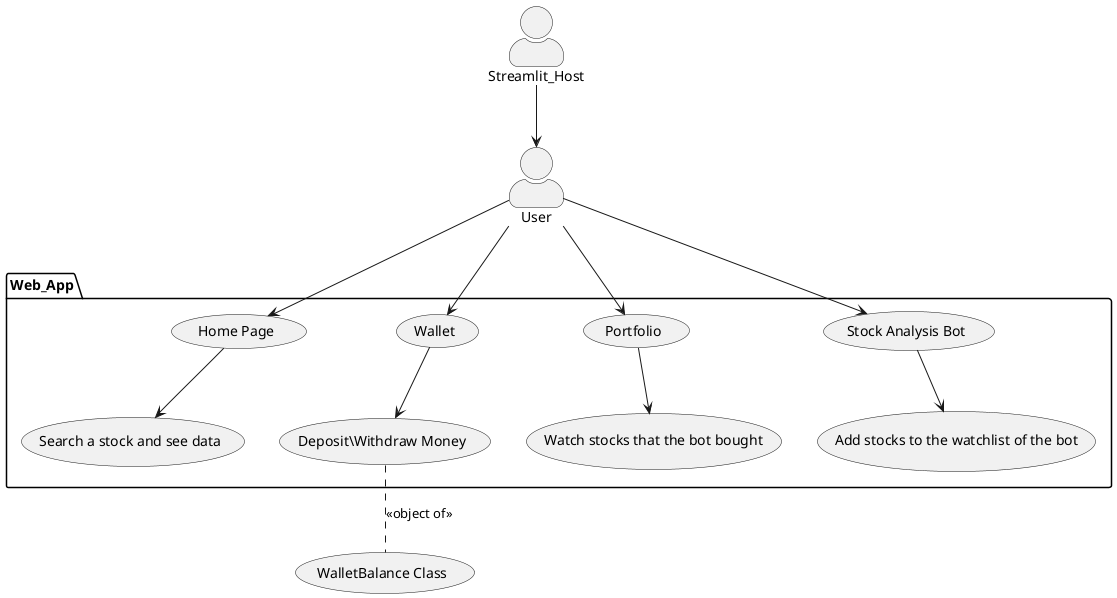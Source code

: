 @startuml
'https://plantuml.com/use-case-diagram

skinparam actorStyle awesome



package Web_App {
  usecase "Home Page" as UC1
  usecase "Wallet" as UC2
  usecase "Portfolio" as UC3
  usecase "Stock Analysis Bot" as UC4
  usecase "Search a stock and see data" as UC5
  usecase "Deposit\Withdraw Money" as UC6
  usecase "Watch stocks that the bot bought" as UC7
  usecase "Add stocks to the watchlist of the bot" as UC8
}
Streamlit_Host --> User
User -> (UC1)
(UC1)--> (UC5)
User -> (UC2)
(UC2)--> (UC6)
(UC6) .. (WalletBalance Class): <<object of>>
User -> (UC3)
(UC3)-->  (UC7)
User --> (UC4)
(UC4) --> (UC8)


@enduml